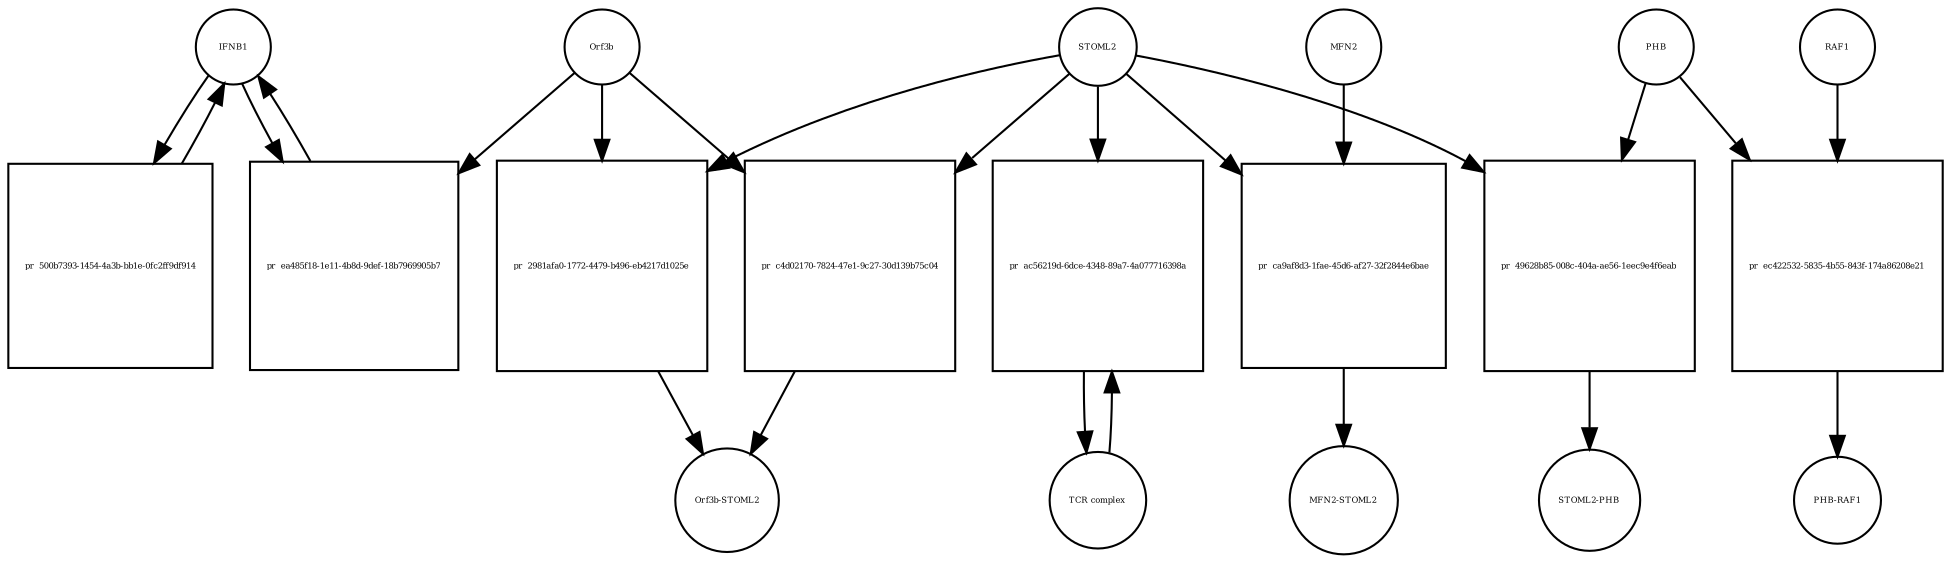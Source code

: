 strict digraph  {
IFNB1 [annotation=urn_miriam_uniprot_P01574, bipartite=0, cls=macromolecule, fontsize=4, label=IFNB1, shape=circle];
"pr_ea485f18-1e11-4b8d-9def-18b7969905b7" [annotation="", bipartite=1, cls=process, fontsize=4, label="pr_ea485f18-1e11-4b8d-9def-18b7969905b7", shape=square];
Orf3b [annotation="", bipartite=0, cls=macromolecule, fontsize=4, label=Orf3b, shape=circle];
"pr_500b7393-1454-4a3b-bb1e-0fc2ff9df914" [annotation="", bipartite=1, cls=process, fontsize=4, label="pr_500b7393-1454-4a3b-bb1e-0fc2ff9df914", shape=square];
STOML2 [annotation=urn_miriam_pubmed_18641330, bipartite=0, cls="macromolecule multimer", fontsize=4, label=STOML2, shape=circle];
"pr_ca9af8d3-1fae-45d6-af27-32f2844e6bae" [annotation="", bipartite=1, cls=process, fontsize=4, label="pr_ca9af8d3-1fae-45d6-af27-32f2844e6bae", shape=square];
MFN2 [annotation=urn_miriam_uniprot_O95140, bipartite=0, cls=macromolecule, fontsize=4, label=MFN2, shape=circle];
"MFN2-STOML2" [annotation="", bipartite=0, cls=complex, fontsize=4, label="MFN2-STOML2", shape=circle];
"pr_2981afa0-1772-4479-b496-eb4217d1025e" [annotation="", bipartite=1, cls=process, fontsize=4, label="pr_2981afa0-1772-4479-b496-eb4217d1025e", shape=square];
"Orf3b-STOML2" [annotation="", bipartite=0, cls=complex, fontsize=4, label="Orf3b-STOML2", shape=circle];
"pr_49628b85-008c-404a-ae56-1eec9e4f6eab" [annotation="", bipartite=1, cls=process, fontsize=4, label="pr_49628b85-008c-404a-ae56-1eec9e4f6eab", shape=square];
PHB [annotation=urn_miriam_uniprot_P35232, bipartite=0, cls=macromolecule, fontsize=4, label=PHB, shape=circle];
"STOML2-PHB" [annotation="", bipartite=0, cls=complex, fontsize=4, label="STOML2-PHB", shape=circle];
"pr_ec422532-5835-4b55-843f-174a86208e21" [annotation="", bipartite=1, cls=process, fontsize=4, label="pr_ec422532-5835-4b55-843f-174a86208e21", shape=square];
RAF1 [annotation=urn_miriam_uniprot_P04049, bipartite=0, cls=macromolecule, fontsize=4, label=RAF1, shape=circle];
"PHB-RAF1" [annotation="", bipartite=0, cls=complex, fontsize=4, label="PHB-RAF1", shape=circle];
"pr_c4d02170-7824-47e1-9c27-30d139b75c04" [annotation="", bipartite=1, cls=process, fontsize=4, label="pr_c4d02170-7824-47e1-9c27-30d139b75c04", shape=square];
"pr_ac56219d-6dce-4348-89a7-4a077716398a" [annotation="", bipartite=1, cls=process, fontsize=4, label="pr_ac56219d-6dce-4348-89a7-4a077716398a", shape=square];
"TCR complex" [annotation="urn_miriam_uniprot_P07766|urn_miriam_uniprot_P04234|urn_miriam_uniprot_P09693|urn_miriam_uniprot_P20963|urn_miriam_uniprot_P01848|urn_miriam_uniprot_Q9UJZ1|urn_miriam_uniprot_P0DSE2", bipartite=0, cls=complex, fontsize=4, label="TCR complex", shape=circle];
IFNB1 -> "pr_ea485f18-1e11-4b8d-9def-18b7969905b7"  [annotation="", interaction_type=consumption];
IFNB1 -> "pr_500b7393-1454-4a3b-bb1e-0fc2ff9df914"  [annotation="", interaction_type=consumption];
"pr_ea485f18-1e11-4b8d-9def-18b7969905b7" -> IFNB1  [annotation="", interaction_type=production];
Orf3b -> "pr_ea485f18-1e11-4b8d-9def-18b7969905b7"  [annotation="", interaction_type=inhibition];
Orf3b -> "pr_2981afa0-1772-4479-b496-eb4217d1025e"  [annotation="", interaction_type=consumption];
Orf3b -> "pr_c4d02170-7824-47e1-9c27-30d139b75c04"  [annotation="", interaction_type=consumption];
"pr_500b7393-1454-4a3b-bb1e-0fc2ff9df914" -> IFNB1  [annotation="", interaction_type=production];
STOML2 -> "pr_ca9af8d3-1fae-45d6-af27-32f2844e6bae"  [annotation="", interaction_type=consumption];
STOML2 -> "pr_2981afa0-1772-4479-b496-eb4217d1025e"  [annotation="", interaction_type=consumption];
STOML2 -> "pr_49628b85-008c-404a-ae56-1eec9e4f6eab"  [annotation="", interaction_type=consumption];
STOML2 -> "pr_c4d02170-7824-47e1-9c27-30d139b75c04"  [annotation="", interaction_type=consumption];
STOML2 -> "pr_ac56219d-6dce-4348-89a7-4a077716398a"  [annotation="", interaction_type=consumption];
"pr_ca9af8d3-1fae-45d6-af27-32f2844e6bae" -> "MFN2-STOML2"  [annotation="", interaction_type=production];
MFN2 -> "pr_ca9af8d3-1fae-45d6-af27-32f2844e6bae"  [annotation="", interaction_type=consumption];
"pr_2981afa0-1772-4479-b496-eb4217d1025e" -> "Orf3b-STOML2"  [annotation="", interaction_type=production];
"pr_49628b85-008c-404a-ae56-1eec9e4f6eab" -> "STOML2-PHB"  [annotation="", interaction_type=production];
PHB -> "pr_49628b85-008c-404a-ae56-1eec9e4f6eab"  [annotation="", interaction_type=consumption];
PHB -> "pr_ec422532-5835-4b55-843f-174a86208e21"  [annotation="", interaction_type=consumption];
"pr_ec422532-5835-4b55-843f-174a86208e21" -> "PHB-RAF1"  [annotation="", interaction_type=production];
RAF1 -> "pr_ec422532-5835-4b55-843f-174a86208e21"  [annotation="", interaction_type=consumption];
"pr_c4d02170-7824-47e1-9c27-30d139b75c04" -> "Orf3b-STOML2"  [annotation="", interaction_type=production];
"pr_ac56219d-6dce-4348-89a7-4a077716398a" -> "TCR complex"  [annotation="", interaction_type=production];
"TCR complex" -> "pr_ac56219d-6dce-4348-89a7-4a077716398a"  [annotation="", interaction_type=consumption];
}
